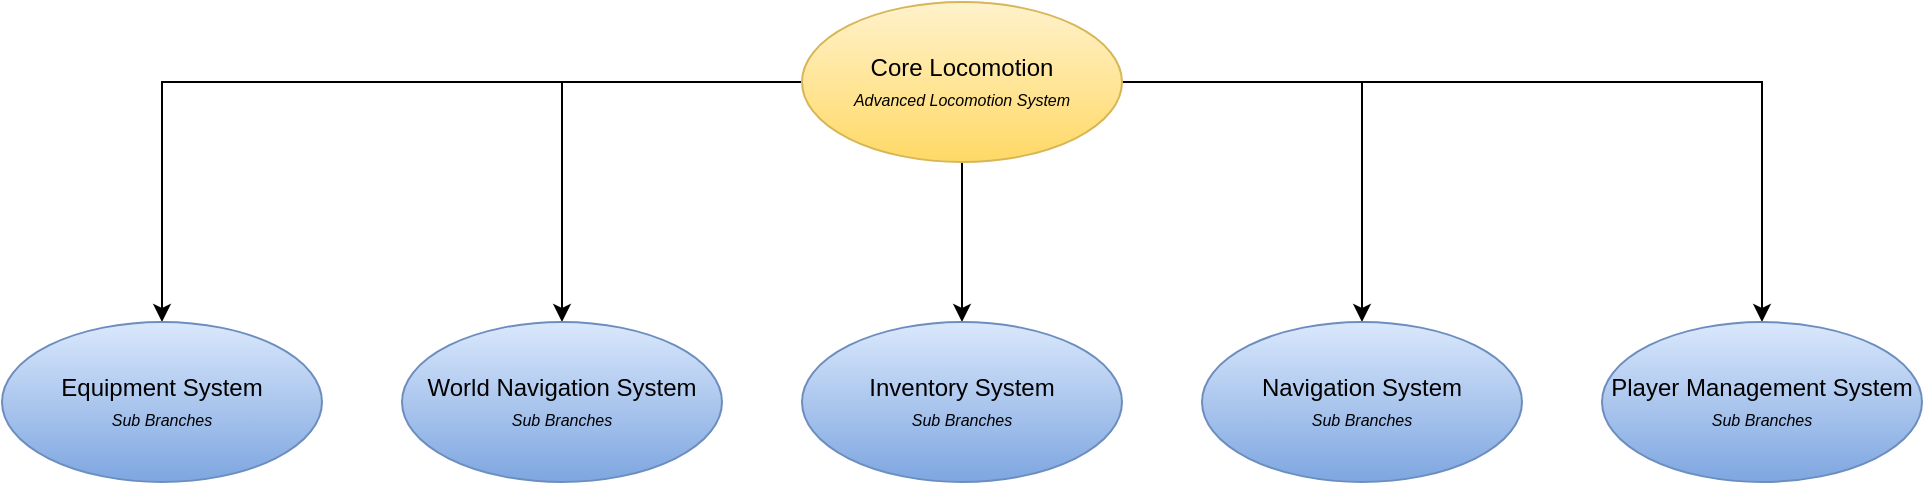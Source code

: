 <mxfile version="13.1.9" type="github">
  <diagram id="3xTcBRRd2haKhJGFG5FI" name="Page-1">
    <mxGraphModel dx="1185" dy="637" grid="1" gridSize="10" guides="1" tooltips="1" connect="1" arrows="1" fold="1" page="1" pageScale="1" pageWidth="1200" pageHeight="1920" math="0" shadow="0">
      <root>
        <mxCell id="0" />
        <mxCell id="1" parent="0" />
        <mxCell id="0HQkJESwMkDg56A1Qlfi-15" style="edgeStyle=orthogonalEdgeStyle;rounded=0;orthogonalLoop=1;jettySize=auto;html=1;" edge="1" parent="1" source="N8fOM28-6-wo0cRxQvLK-1" target="0HQkJESwMkDg56A1Qlfi-4">
          <mxGeometry relative="1" as="geometry" />
        </mxCell>
        <mxCell id="0HQkJESwMkDg56A1Qlfi-16" style="edgeStyle=orthogonalEdgeStyle;rounded=0;orthogonalLoop=1;jettySize=auto;html=1;" edge="1" parent="1" source="N8fOM28-6-wo0cRxQvLK-1" target="0HQkJESwMkDg56A1Qlfi-3">
          <mxGeometry relative="1" as="geometry" />
        </mxCell>
        <mxCell id="0HQkJESwMkDg56A1Qlfi-17" style="edgeStyle=orthogonalEdgeStyle;rounded=0;orthogonalLoop=1;jettySize=auto;html=1;" edge="1" parent="1" source="N8fOM28-6-wo0cRxQvLK-1" target="0HQkJESwMkDg56A1Qlfi-1">
          <mxGeometry relative="1" as="geometry" />
        </mxCell>
        <mxCell id="0HQkJESwMkDg56A1Qlfi-18" style="edgeStyle=orthogonalEdgeStyle;rounded=0;orthogonalLoop=1;jettySize=auto;html=1;" edge="1" parent="1" source="N8fOM28-6-wo0cRxQvLK-1" target="0HQkJESwMkDg56A1Qlfi-2">
          <mxGeometry relative="1" as="geometry" />
        </mxCell>
        <mxCell id="0HQkJESwMkDg56A1Qlfi-19" style="edgeStyle=orthogonalEdgeStyle;rounded=0;orthogonalLoop=1;jettySize=auto;html=1;" edge="1" parent="1" source="N8fOM28-6-wo0cRxQvLK-1" target="N8fOM28-6-wo0cRxQvLK-2">
          <mxGeometry relative="1" as="geometry" />
        </mxCell>
        <mxCell id="N8fOM28-6-wo0cRxQvLK-1" value="Core Locomotion&lt;br&gt;&lt;font style=&quot;font-size: 8px&quot;&gt;&lt;i&gt;Advanced Locomotion System&lt;/i&gt;&lt;/font&gt;" style="ellipse;whiteSpace=wrap;html=1;gradientColor=#ffd966;fillColor=#fff2cc;strokeColor=#d6b656;" parent="1" vertex="1">
          <mxGeometry x="520" y="80" width="160" height="80" as="geometry" />
        </mxCell>
        <mxCell id="N8fOM28-6-wo0cRxQvLK-2" value="Navigation System&lt;br&gt;&lt;span style=&quot;font-size: 8px&quot;&gt;&lt;i&gt;Sub Branches&lt;/i&gt;&lt;/span&gt;" style="ellipse;whiteSpace=wrap;html=1;gradientColor=#7ea6e0;fillColor=#dae8fc;strokeColor=#6c8ebf;" parent="1" vertex="1">
          <mxGeometry x="720" y="240" width="160" height="80" as="geometry" />
        </mxCell>
        <mxCell id="0HQkJESwMkDg56A1Qlfi-1" value="Inventory System&lt;br&gt;&lt;span style=&quot;font-size: 8px&quot;&gt;&lt;i&gt;Sub Branches&lt;/i&gt;&lt;/span&gt;" style="ellipse;whiteSpace=wrap;html=1;gradientColor=#7ea6e0;fillColor=#dae8fc;strokeColor=#6c8ebf;" vertex="1" parent="1">
          <mxGeometry x="520" y="240" width="160" height="80" as="geometry" />
        </mxCell>
        <mxCell id="0HQkJESwMkDg56A1Qlfi-2" value="World Navigation System&lt;br&gt;&lt;span style=&quot;font-size: 8px&quot;&gt;&lt;i&gt;Sub Branches&lt;/i&gt;&lt;/span&gt;" style="ellipse;whiteSpace=wrap;html=1;gradientColor=#7ea6e0;fillColor=#dae8fc;strokeColor=#6c8ebf;" vertex="1" parent="1">
          <mxGeometry x="320" y="240" width="160" height="80" as="geometry" />
        </mxCell>
        <mxCell id="0HQkJESwMkDg56A1Qlfi-3" value="Equipment System&lt;br&gt;&lt;span style=&quot;font-size: 8px&quot;&gt;&lt;i&gt;Sub Branches&lt;/i&gt;&lt;/span&gt;" style="ellipse;whiteSpace=wrap;html=1;gradientColor=#7ea6e0;fillColor=#dae8fc;strokeColor=#6c8ebf;" vertex="1" parent="1">
          <mxGeometry x="120" y="240" width="160" height="80" as="geometry" />
        </mxCell>
        <mxCell id="0HQkJESwMkDg56A1Qlfi-4" value="Player Management System&lt;br&gt;&lt;span style=&quot;font-size: 8px&quot;&gt;&lt;i&gt;Sub Branches&lt;/i&gt;&lt;/span&gt;" style="ellipse;whiteSpace=wrap;html=1;gradientColor=#7ea6e0;fillColor=#dae8fc;strokeColor=#6c8ebf;" vertex="1" parent="1">
          <mxGeometry x="920" y="240" width="160" height="80" as="geometry" />
        </mxCell>
      </root>
    </mxGraphModel>
  </diagram>
</mxfile>
